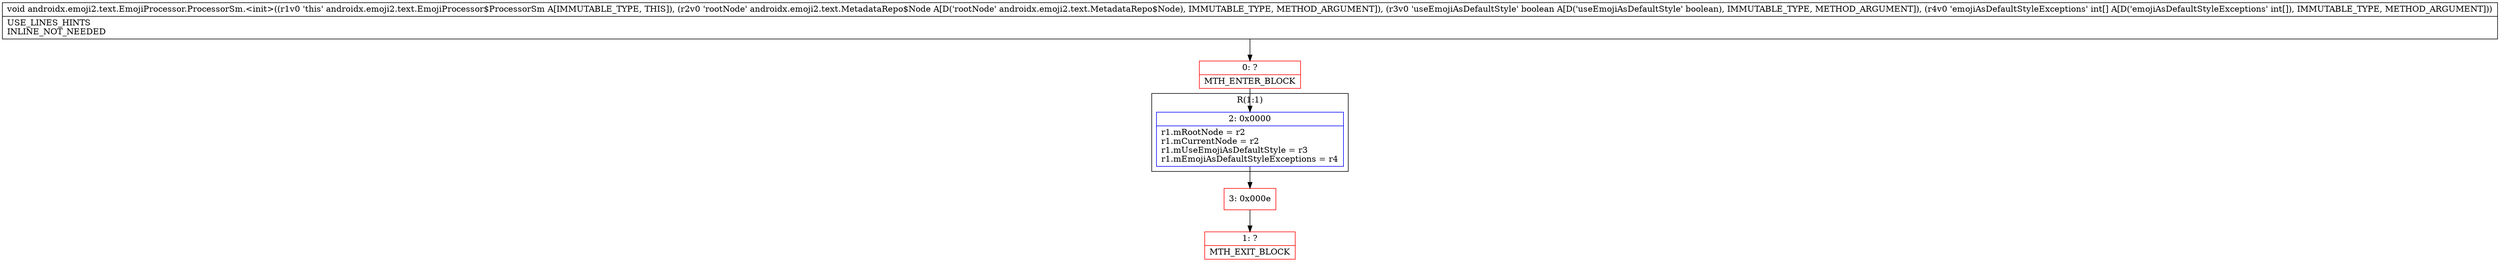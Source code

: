 digraph "CFG forandroidx.emoji2.text.EmojiProcessor.ProcessorSm.\<init\>(Landroidx\/emoji2\/text\/MetadataRepo$Node;Z[I)V" {
subgraph cluster_Region_1933014774 {
label = "R(1:1)";
node [shape=record,color=blue];
Node_2 [shape=record,label="{2\:\ 0x0000|r1.mRootNode = r2\lr1.mCurrentNode = r2\lr1.mUseEmojiAsDefaultStyle = r3\lr1.mEmojiAsDefaultStyleExceptions = r4\l}"];
}
Node_0 [shape=record,color=red,label="{0\:\ ?|MTH_ENTER_BLOCK\l}"];
Node_3 [shape=record,color=red,label="{3\:\ 0x000e}"];
Node_1 [shape=record,color=red,label="{1\:\ ?|MTH_EXIT_BLOCK\l}"];
MethodNode[shape=record,label="{void androidx.emoji2.text.EmojiProcessor.ProcessorSm.\<init\>((r1v0 'this' androidx.emoji2.text.EmojiProcessor$ProcessorSm A[IMMUTABLE_TYPE, THIS]), (r2v0 'rootNode' androidx.emoji2.text.MetadataRepo$Node A[D('rootNode' androidx.emoji2.text.MetadataRepo$Node), IMMUTABLE_TYPE, METHOD_ARGUMENT]), (r3v0 'useEmojiAsDefaultStyle' boolean A[D('useEmojiAsDefaultStyle' boolean), IMMUTABLE_TYPE, METHOD_ARGUMENT]), (r4v0 'emojiAsDefaultStyleExceptions' int[] A[D('emojiAsDefaultStyleExceptions' int[]), IMMUTABLE_TYPE, METHOD_ARGUMENT]))  | USE_LINES_HINTS\lINLINE_NOT_NEEDED\l}"];
MethodNode -> Node_0;Node_2 -> Node_3;
Node_0 -> Node_2;
Node_3 -> Node_1;
}

